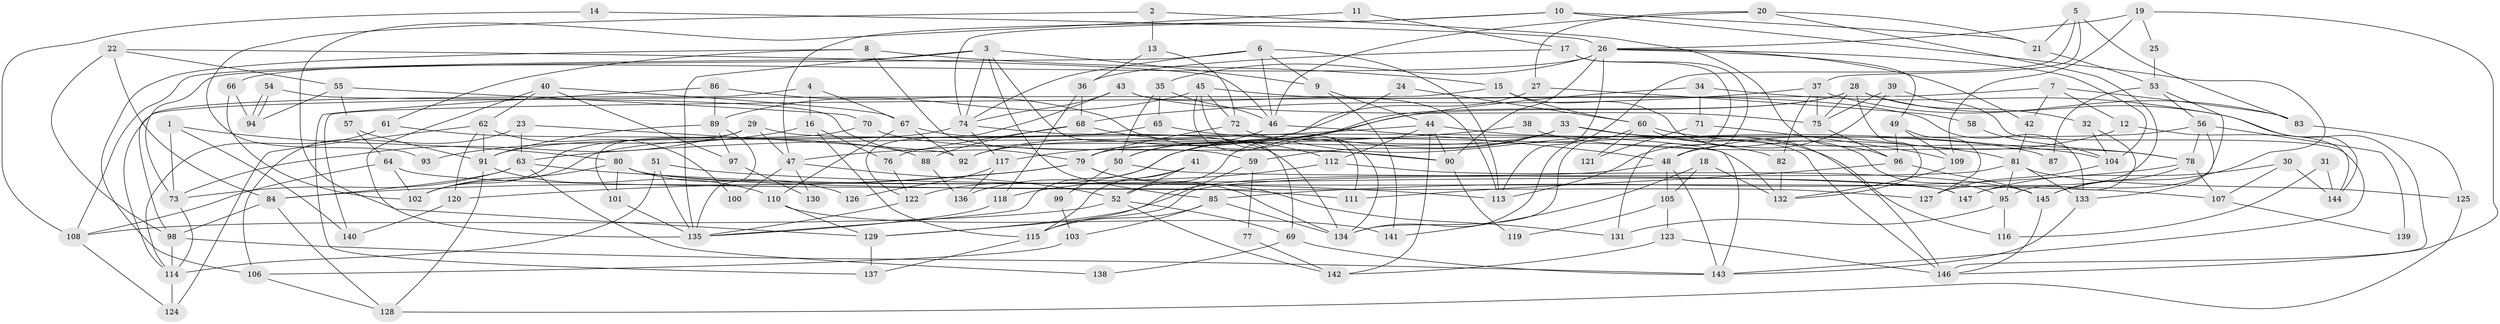 // Generated by graph-tools (version 1.1) at 2025/35/03/09/25 02:35:59]
// undirected, 147 vertices, 294 edges
graph export_dot {
graph [start="1"]
  node [color=gray90,style=filled];
  1;
  2;
  3;
  4;
  5;
  6;
  7;
  8;
  9;
  10;
  11;
  12;
  13;
  14;
  15;
  16;
  17;
  18;
  19;
  20;
  21;
  22;
  23;
  24;
  25;
  26;
  27;
  28;
  29;
  30;
  31;
  32;
  33;
  34;
  35;
  36;
  37;
  38;
  39;
  40;
  41;
  42;
  43;
  44;
  45;
  46;
  47;
  48;
  49;
  50;
  51;
  52;
  53;
  54;
  55;
  56;
  57;
  58;
  59;
  60;
  61;
  62;
  63;
  64;
  65;
  66;
  67;
  68;
  69;
  70;
  71;
  72;
  73;
  74;
  75;
  76;
  77;
  78;
  79;
  80;
  81;
  82;
  83;
  84;
  85;
  86;
  87;
  88;
  89;
  90;
  91;
  92;
  93;
  94;
  95;
  96;
  97;
  98;
  99;
  100;
  101;
  102;
  103;
  104;
  105;
  106;
  107;
  108;
  109;
  110;
  111;
  112;
  113;
  114;
  115;
  116;
  117;
  118;
  119;
  120;
  121;
  122;
  123;
  124;
  125;
  126;
  127;
  128;
  129;
  130;
  131;
  132;
  133;
  134;
  135;
  136;
  137;
  138;
  139;
  140;
  141;
  142;
  143;
  144;
  145;
  146;
  147;
  1 -- 140;
  1 -- 73;
  1 -- 80;
  2 -- 96;
  2 -- 13;
  2 -- 93;
  3 -- 74;
  3 -- 85;
  3 -- 9;
  3 -- 69;
  3 -- 108;
  3 -- 135;
  4 -- 67;
  4 -- 98;
  4 -- 16;
  5 -- 37;
  5 -- 21;
  5 -- 83;
  5 -- 134;
  6 -- 9;
  6 -- 74;
  6 -- 46;
  6 -- 73;
  6 -- 113;
  7 -- 42;
  7 -- 83;
  7 -- 12;
  7 -- 140;
  8 -- 106;
  8 -- 59;
  8 -- 15;
  8 -- 61;
  9 -- 44;
  9 -- 141;
  10 -- 21;
  10 -- 74;
  10 -- 47;
  10 -- 145;
  11 -- 17;
  11 -- 129;
  12 -- 48;
  12 -- 144;
  13 -- 72;
  13 -- 36;
  14 -- 108;
  14 -- 26;
  15 -- 114;
  15 -- 60;
  15 -- 95;
  16 -- 115;
  16 -- 76;
  16 -- 93;
  17 -- 48;
  17 -- 36;
  17 -- 131;
  18 -- 141;
  18 -- 132;
  18 -- 105;
  19 -- 26;
  19 -- 109;
  19 -- 25;
  19 -- 146;
  20 -- 46;
  20 -- 127;
  20 -- 21;
  20 -- 27;
  21 -- 53;
  22 -- 98;
  22 -- 55;
  22 -- 46;
  22 -- 84;
  23 -- 92;
  23 -- 63;
  23 -- 106;
  24 -- 60;
  24 -- 50;
  25 -- 53;
  26 -- 35;
  26 -- 66;
  26 -- 42;
  26 -- 49;
  26 -- 90;
  26 -- 104;
  26 -- 113;
  27 -- 92;
  27 -- 58;
  28 -- 75;
  28 -- 132;
  28 -- 32;
  28 -- 117;
  28 -- 135;
  28 -- 144;
  29 -- 47;
  29 -- 101;
  29 -- 73;
  29 -- 132;
  30 -- 147;
  30 -- 144;
  30 -- 107;
  31 -- 116;
  31 -- 144;
  32 -- 95;
  32 -- 104;
  33 -- 122;
  33 -- 146;
  33 -- 59;
  33 -- 81;
  33 -- 92;
  33 -- 116;
  34 -- 52;
  34 -- 146;
  34 -- 71;
  35 -- 46;
  35 -- 65;
  35 -- 50;
  36 -- 118;
  36 -- 68;
  37 -- 68;
  37 -- 83;
  37 -- 75;
  37 -- 82;
  38 -- 47;
  38 -- 78;
  39 -- 143;
  39 -- 113;
  39 -- 75;
  40 -- 135;
  40 -- 67;
  40 -- 62;
  40 -- 97;
  41 -- 136;
  41 -- 52;
  41 -- 115;
  42 -- 81;
  43 -- 113;
  43 -- 75;
  43 -- 74;
  43 -- 122;
  44 -- 63;
  44 -- 90;
  44 -- 87;
  44 -- 112;
  44 -- 142;
  45 -- 134;
  45 -- 133;
  45 -- 72;
  45 -- 89;
  45 -- 111;
  46 -- 48;
  46 -- 50;
  47 -- 52;
  47 -- 100;
  47 -- 130;
  48 -- 143;
  48 -- 105;
  48 -- 129;
  49 -- 96;
  49 -- 109;
  49 -- 127;
  50 -- 99;
  50 -- 147;
  51 -- 114;
  51 -- 135;
  51 -- 107;
  52 -- 108;
  52 -- 142;
  52 -- 69;
  53 -- 56;
  53 -- 147;
  53 -- 87;
  54 -- 94;
  54 -- 94;
  54 -- 79;
  55 -- 57;
  55 -- 70;
  55 -- 94;
  56 -- 79;
  56 -- 78;
  56 -- 133;
  56 -- 139;
  57 -- 64;
  57 -- 91;
  58 -- 104;
  59 -- 115;
  59 -- 77;
  60 -- 146;
  60 -- 78;
  60 -- 121;
  60 -- 134;
  61 -- 114;
  61 -- 88;
  62 -- 91;
  62 -- 100;
  62 -- 120;
  62 -- 124;
  63 -- 73;
  63 -- 113;
  63 -- 84;
  63 -- 138;
  64 -- 111;
  64 -- 108;
  64 -- 102;
  65 -- 104;
  65 -- 102;
  66 -- 94;
  66 -- 102;
  67 -- 134;
  67 -- 110;
  67 -- 92;
  68 -- 112;
  68 -- 76;
  68 -- 88;
  69 -- 138;
  69 -- 143;
  70 -- 102;
  70 -- 90;
  71 -- 109;
  71 -- 121;
  72 -- 79;
  72 -- 82;
  73 -- 114;
  74 -- 143;
  74 -- 91;
  74 -- 117;
  75 -- 96;
  76 -- 122;
  77 -- 142;
  78 -- 107;
  78 -- 85;
  78 -- 145;
  79 -- 84;
  79 -- 134;
  79 -- 120;
  79 -- 131;
  80 -- 127;
  80 -- 101;
  80 -- 102;
  80 -- 126;
  80 -- 147;
  81 -- 95;
  81 -- 125;
  81 -- 129;
  81 -- 133;
  82 -- 132;
  83 -- 125;
  84 -- 98;
  84 -- 128;
  85 -- 134;
  85 -- 103;
  85 -- 115;
  86 -- 89;
  86 -- 137;
  86 -- 90;
  88 -- 136;
  89 -- 135;
  89 -- 91;
  89 -- 97;
  90 -- 119;
  91 -- 110;
  91 -- 128;
  95 -- 131;
  95 -- 116;
  96 -- 145;
  96 -- 111;
  97 -- 130;
  98 -- 143;
  98 -- 114;
  99 -- 103;
  101 -- 135;
  103 -- 106;
  104 -- 127;
  105 -- 119;
  105 -- 123;
  106 -- 128;
  107 -- 139;
  108 -- 124;
  109 -- 132;
  110 -- 129;
  110 -- 141;
  112 -- 145;
  112 -- 118;
  114 -- 124;
  115 -- 137;
  117 -- 126;
  117 -- 136;
  118 -- 135;
  120 -- 140;
  122 -- 135;
  123 -- 146;
  123 -- 142;
  125 -- 128;
  129 -- 137;
  133 -- 143;
  145 -- 146;
}
